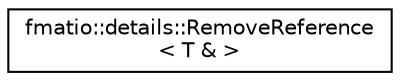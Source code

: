 digraph "Graphical Class Hierarchy"
{
 // LATEX_PDF_SIZE
  edge [fontname="Helvetica",fontsize="10",labelfontname="Helvetica",labelfontsize="10"];
  node [fontname="Helvetica",fontsize="10",shape=record];
  rankdir="LR";
  Node0 [label="fmatio::details::RemoveReference\l\< T & \>",height=0.2,width=0.4,color="black", fillcolor="white", style="filled",URL="$structfmatio_1_1details_1_1RemoveReference_3_01T_01_6_01_4.html",tooltip="Remove reference structure."];
}
